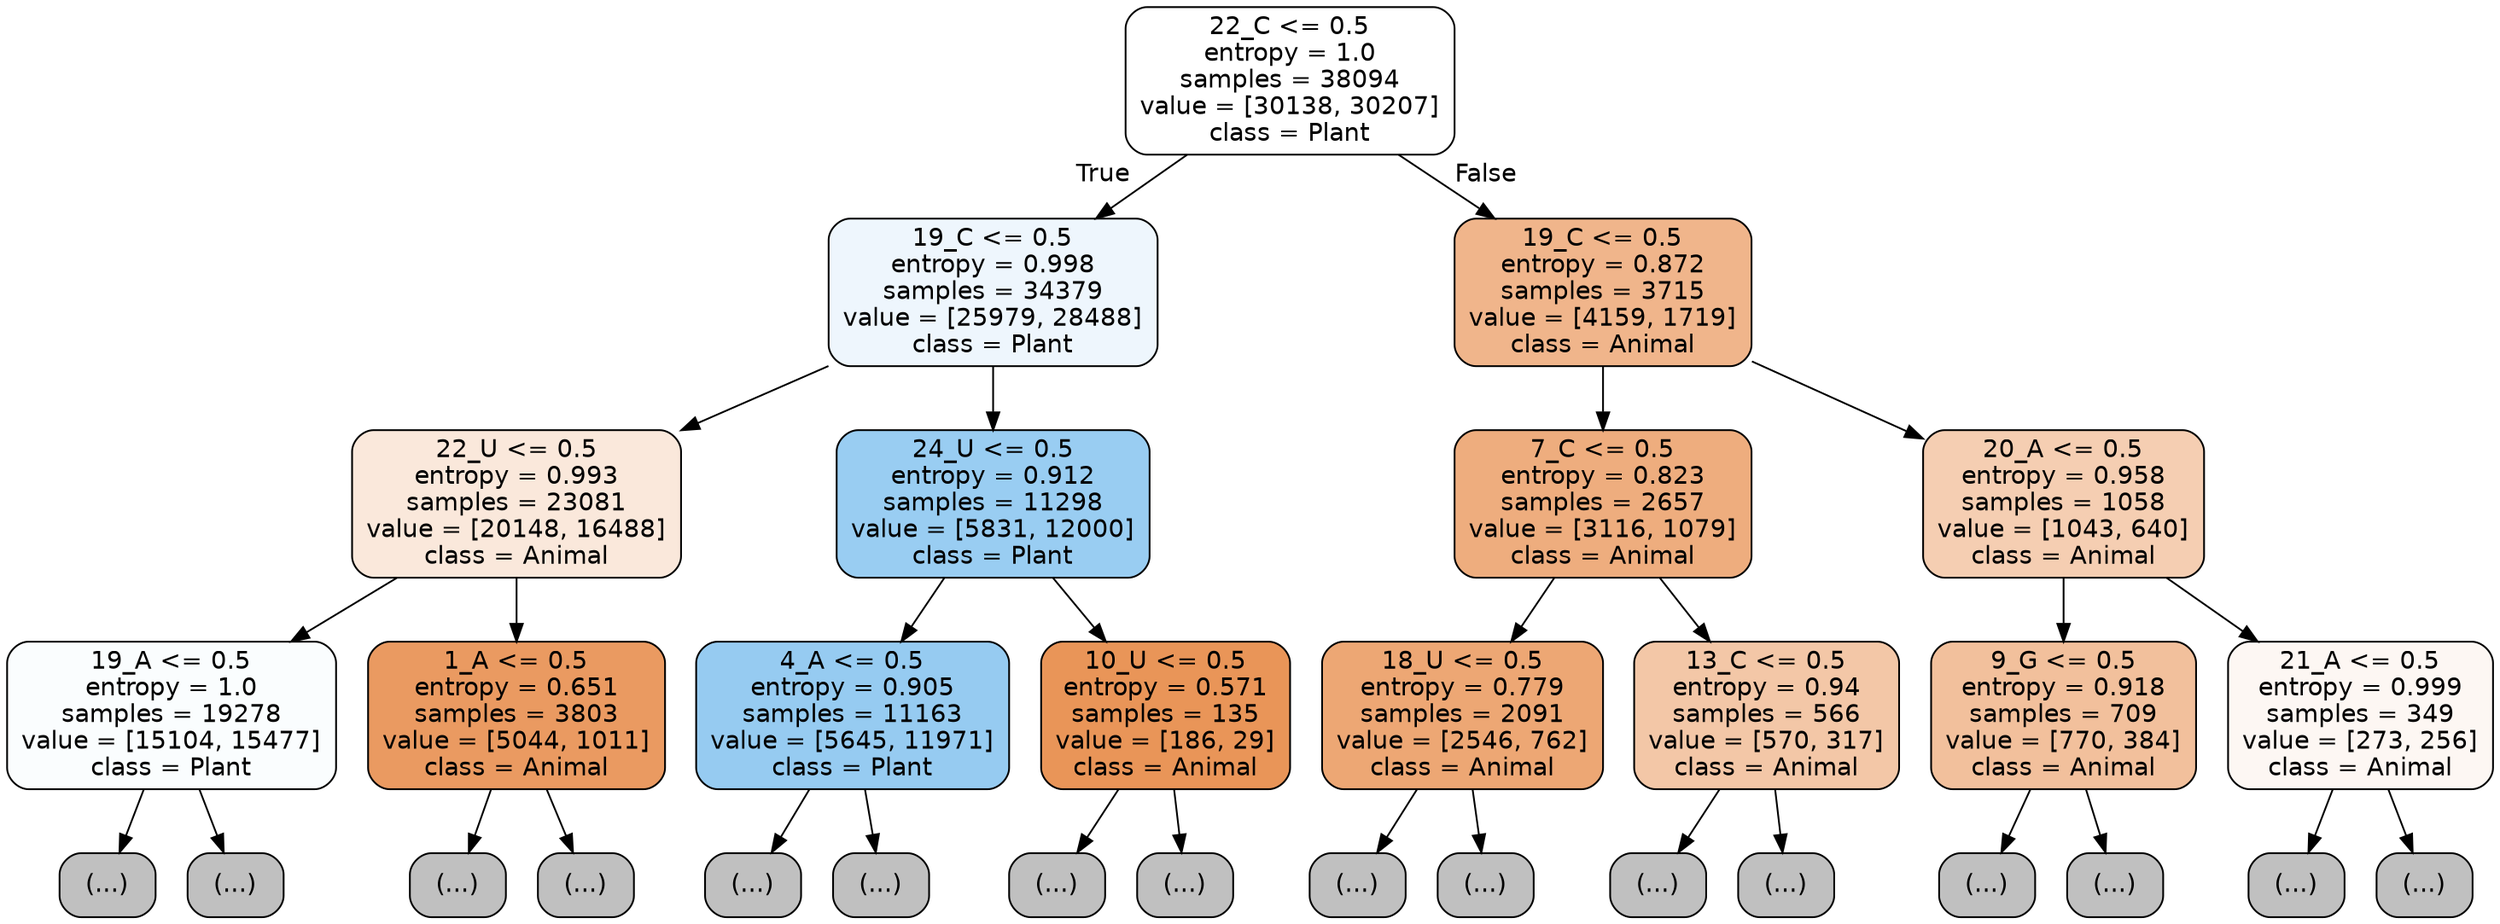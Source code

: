 digraph Tree {
node [shape=box, style="filled, rounded", color="black", fontname="helvetica"] ;
edge [fontname="helvetica"] ;
0 [label="22_C <= 0.5\nentropy = 1.0\nsamples = 38094\nvalue = [30138, 30207]\nclass = Plant", fillcolor="#ffffff"] ;
1 [label="19_C <= 0.5\nentropy = 0.998\nsamples = 34379\nvalue = [25979, 28488]\nclass = Plant", fillcolor="#eef6fd"] ;
0 -> 1 [labeldistance=2.5, labelangle=45, headlabel="True"] ;
2 [label="22_U <= 0.5\nentropy = 0.993\nsamples = 23081\nvalue = [20148, 16488]\nclass = Animal", fillcolor="#fae8db"] ;
1 -> 2 ;
3 [label="19_A <= 0.5\nentropy = 1.0\nsamples = 19278\nvalue = [15104, 15477]\nclass = Plant", fillcolor="#fafdfe"] ;
2 -> 3 ;
4 [label="(...)", fillcolor="#C0C0C0"] ;
3 -> 4 ;
6695 [label="(...)", fillcolor="#C0C0C0"] ;
3 -> 6695 ;
9530 [label="1_A <= 0.5\nentropy = 0.651\nsamples = 3803\nvalue = [5044, 1011]\nclass = Animal", fillcolor="#ea9a61"] ;
2 -> 9530 ;
9531 [label="(...)", fillcolor="#C0C0C0"] ;
9530 -> 9531 ;
10562 [label="(...)", fillcolor="#C0C0C0"] ;
9530 -> 10562 ;
10903 [label="24_U <= 0.5\nentropy = 0.912\nsamples = 11298\nvalue = [5831, 12000]\nclass = Plant", fillcolor="#99cdf2"] ;
1 -> 10903 ;
10904 [label="4_A <= 0.5\nentropy = 0.905\nsamples = 11163\nvalue = [5645, 11971]\nclass = Plant", fillcolor="#96cbf1"] ;
10903 -> 10904 ;
10905 [label="(...)", fillcolor="#C0C0C0"] ;
10904 -> 10905 ;
13672 [label="(...)", fillcolor="#C0C0C0"] ;
10904 -> 13672 ;
14435 [label="10_U <= 0.5\nentropy = 0.571\nsamples = 135\nvalue = [186, 29]\nclass = Animal", fillcolor="#e99558"] ;
10903 -> 14435 ;
14436 [label="(...)", fillcolor="#C0C0C0"] ;
14435 -> 14436 ;
14467 [label="(...)", fillcolor="#C0C0C0"] ;
14435 -> 14467 ;
14486 [label="19_C <= 0.5\nentropy = 0.872\nsamples = 3715\nvalue = [4159, 1719]\nclass = Animal", fillcolor="#f0b58b"] ;
0 -> 14486 [labeldistance=2.5, labelangle=-45, headlabel="False"] ;
14487 [label="7_C <= 0.5\nentropy = 0.823\nsamples = 2657\nvalue = [3116, 1079]\nclass = Animal", fillcolor="#eead7e"] ;
14486 -> 14487 ;
14488 [label="18_U <= 0.5\nentropy = 0.779\nsamples = 2091\nvalue = [2546, 762]\nclass = Animal", fillcolor="#eda774"] ;
14487 -> 14488 ;
14489 [label="(...)", fillcolor="#C0C0C0"] ;
14488 -> 14489 ;
15208 [label="(...)", fillcolor="#C0C0C0"] ;
14488 -> 15208 ;
15469 [label="13_C <= 0.5\nentropy = 0.94\nsamples = 566\nvalue = [570, 317]\nclass = Animal", fillcolor="#f3c7a7"] ;
14487 -> 15469 ;
15470 [label="(...)", fillcolor="#C0C0C0"] ;
15469 -> 15470 ;
15689 [label="(...)", fillcolor="#C0C0C0"] ;
15469 -> 15689 ;
15738 [label="20_A <= 0.5\nentropy = 0.958\nsamples = 1058\nvalue = [1043, 640]\nclass = Animal", fillcolor="#f5ceb2"] ;
14486 -> 15738 ;
15739 [label="9_G <= 0.5\nentropy = 0.918\nsamples = 709\nvalue = [770, 384]\nclass = Animal", fillcolor="#f2c09c"] ;
15738 -> 15739 ;
15740 [label="(...)", fillcolor="#C0C0C0"] ;
15739 -> 15740 ;
16023 [label="(...)", fillcolor="#C0C0C0"] ;
15739 -> 16023 ;
16120 [label="21_A <= 0.5\nentropy = 0.999\nsamples = 349\nvalue = [273, 256]\nclass = Animal", fillcolor="#fdf7f3"] ;
15738 -> 16120 ;
16121 [label="(...)", fillcolor="#C0C0C0"] ;
16120 -> 16121 ;
16270 [label="(...)", fillcolor="#C0C0C0"] ;
16120 -> 16270 ;
}
